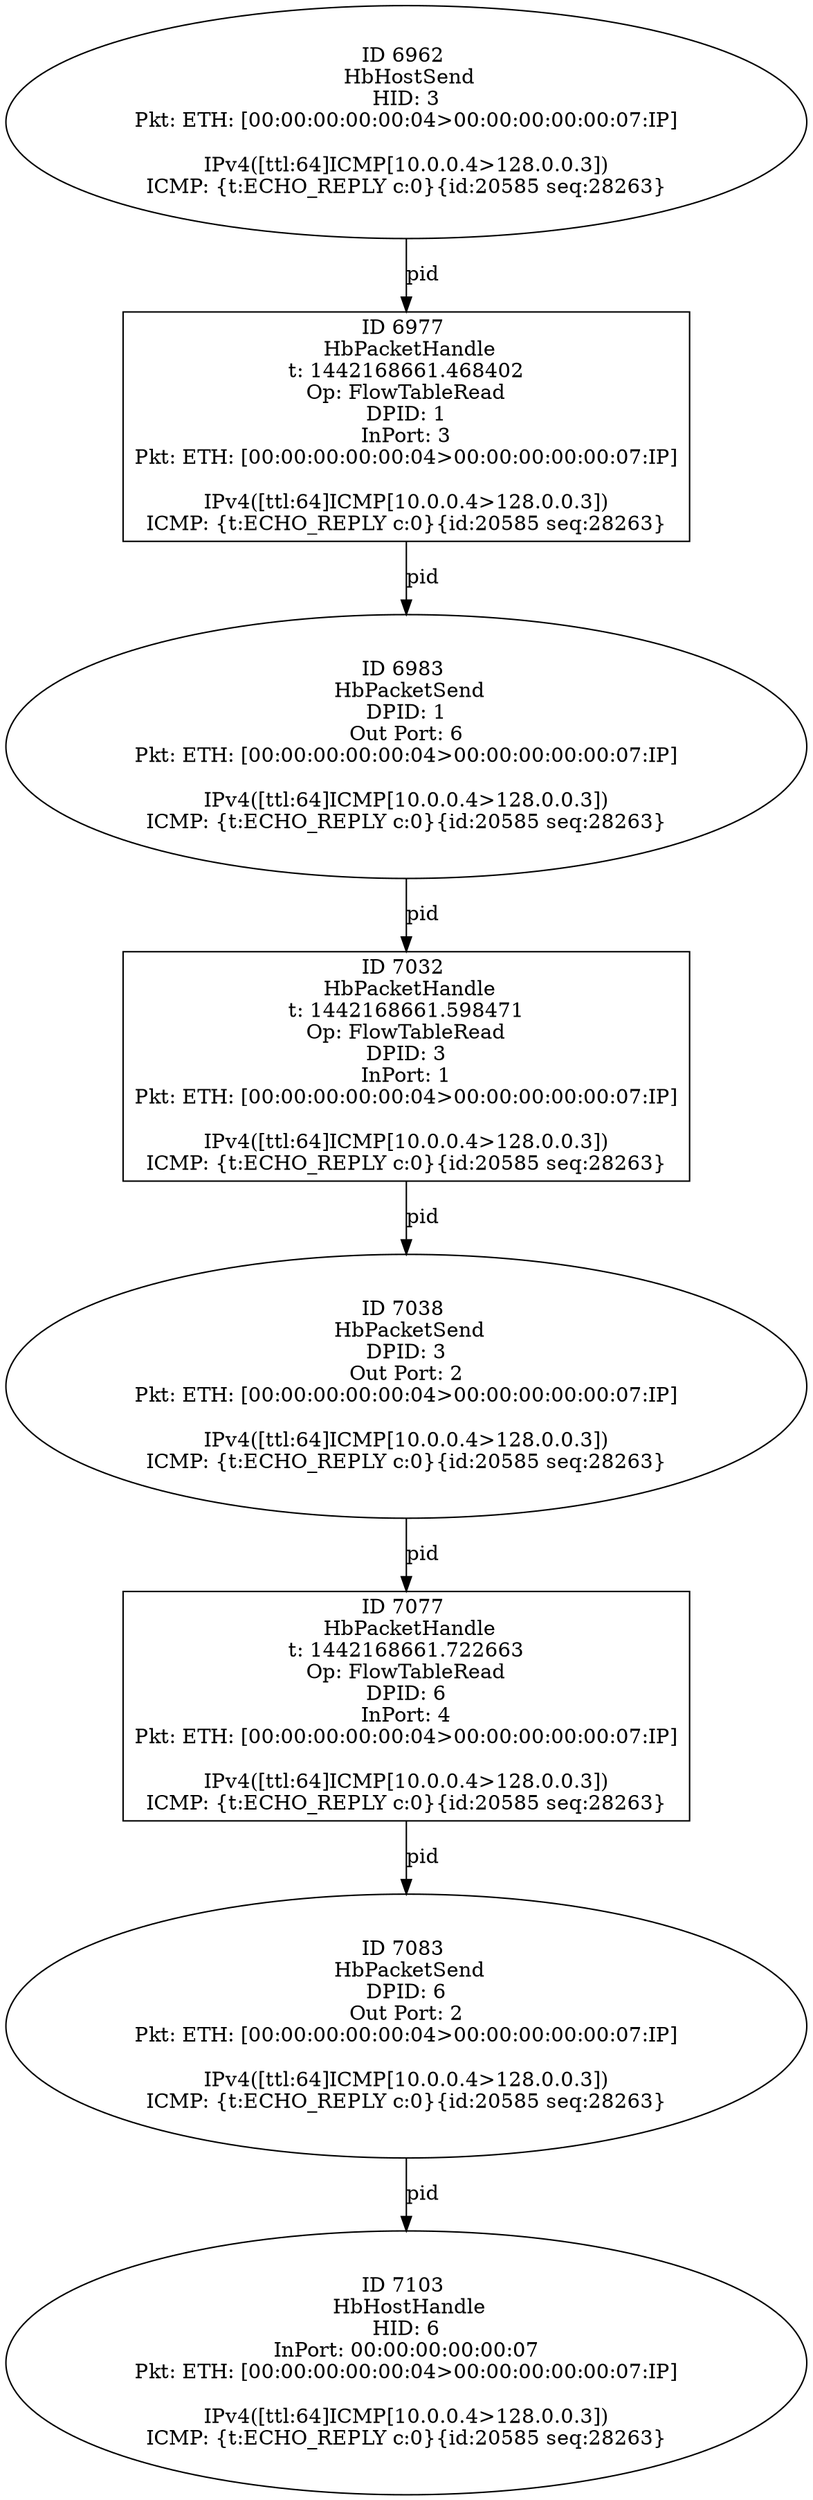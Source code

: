 strict digraph G {
6977 [shape=box, event=<hb_events.HbPacketHandle object at 0x10ba9da50>, label="ID 6977 
 HbPacketHandle
t: 1442168661.468402
Op: FlowTableRead
DPID: 1
InPort: 3
Pkt: ETH: [00:00:00:00:00:04>00:00:00:00:00:07:IP]

IPv4([ttl:64]ICMP[10.0.0.4>128.0.0.3])
ICMP: {t:ECHO_REPLY c:0}{id:20585 seq:28263}"];
7077 [shape=box, event=<hb_events.HbPacketHandle object at 0x10baf2fd0>, label="ID 7077 
 HbPacketHandle
t: 1442168661.722663
Op: FlowTableRead
DPID: 6
InPort: 4
Pkt: ETH: [00:00:00:00:00:04>00:00:00:00:00:07:IP]

IPv4([ttl:64]ICMP[10.0.0.4>128.0.0.3])
ICMP: {t:ECHO_REPLY c:0}{id:20585 seq:28263}"];
6983 [shape=oval, event=<hb_events.HbPacketSend object at 0x10ba9d3d0>, label="ID 6983 
 HbPacketSend
DPID: 1
Out Port: 6
Pkt: ETH: [00:00:00:00:00:04>00:00:00:00:00:07:IP]

IPv4([ttl:64]ICMP[10.0.0.4>128.0.0.3])
ICMP: {t:ECHO_REPLY c:0}{id:20585 seq:28263}"];
7083 [shape=oval, event=<hb_events.HbPacketSend object at 0x10baebad0>, label="ID 7083 
 HbPacketSend
DPID: 6
Out Port: 2
Pkt: ETH: [00:00:00:00:00:04>00:00:00:00:00:07:IP]

IPv4([ttl:64]ICMP[10.0.0.4>128.0.0.3])
ICMP: {t:ECHO_REPLY c:0}{id:20585 seq:28263}"];
6962 [shape=oval, event=<hb_events.HbHostSend object at 0x10ba94610>, label="ID 6962 
 HbHostSend
HID: 3
Pkt: ETH: [00:00:00:00:00:04>00:00:00:00:00:07:IP]

IPv4([ttl:64]ICMP[10.0.0.4>128.0.0.3])
ICMP: {t:ECHO_REPLY c:0}{id:20585 seq:28263}"];
7032 [shape=box, event=<hb_events.HbPacketHandle object at 0x10bacf490>, label="ID 7032 
 HbPacketHandle
t: 1442168661.598471
Op: FlowTableRead
DPID: 3
InPort: 1
Pkt: ETH: [00:00:00:00:00:04>00:00:00:00:00:07:IP]

IPv4([ttl:64]ICMP[10.0.0.4>128.0.0.3])
ICMP: {t:ECHO_REPLY c:0}{id:20585 seq:28263}"];
7038 [shape=oval, event=<hb_events.HbPacketSend object at 0x10bacf910>, label="ID 7038 
 HbPacketSend
DPID: 3
Out Port: 2
Pkt: ETH: [00:00:00:00:00:04>00:00:00:00:00:07:IP]

IPv4([ttl:64]ICMP[10.0.0.4>128.0.0.3])
ICMP: {t:ECHO_REPLY c:0}{id:20585 seq:28263}"];
7103 [shape=oval, event=<hb_events.HbHostHandle object at 0x10bb07d90>, label="ID 7103 
 HbHostHandle
HID: 6
InPort: 00:00:00:00:00:07
Pkt: ETH: [00:00:00:00:00:04>00:00:00:00:00:07:IP]

IPv4([ttl:64]ICMP[10.0.0.4>128.0.0.3])
ICMP: {t:ECHO_REPLY c:0}{id:20585 seq:28263}"];
6977 -> 6983  [rel=pid, label=pid];
7077 -> 7083  [rel=pid, label=pid];
6983 -> 7032  [rel=pid, label=pid];
7083 -> 7103  [rel=pid, label=pid];
6962 -> 6977  [rel=pid, label=pid];
7032 -> 7038  [rel=pid, label=pid];
7038 -> 7077  [rel=pid, label=pid];
}
